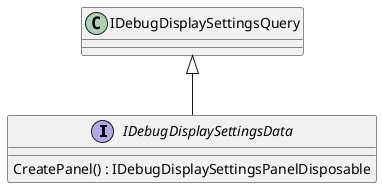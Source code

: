 @startuml
interface IDebugDisplaySettingsData {
    CreatePanel() : IDebugDisplaySettingsPanelDisposable
}
IDebugDisplaySettingsQuery <|-- IDebugDisplaySettingsData
@enduml
